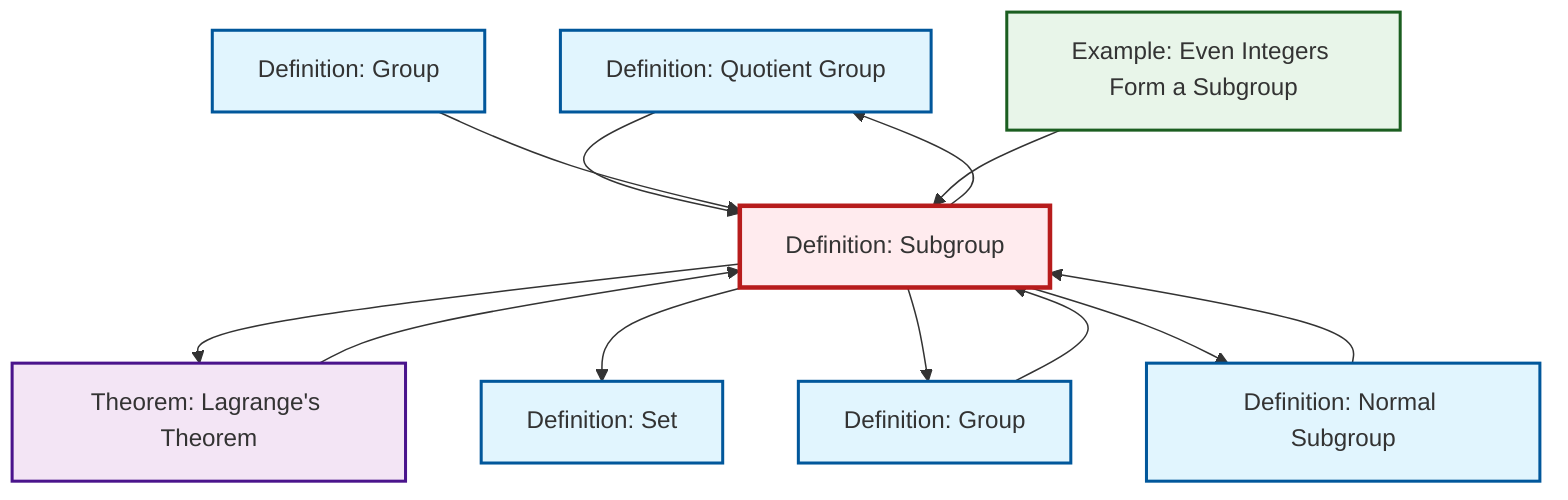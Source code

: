 graph TD
    classDef definition fill:#e1f5fe,stroke:#01579b,stroke-width:2px
    classDef theorem fill:#f3e5f5,stroke:#4a148c,stroke-width:2px
    classDef axiom fill:#fff3e0,stroke:#e65100,stroke-width:2px
    classDef example fill:#e8f5e9,stroke:#1b5e20,stroke-width:2px
    classDef current fill:#ffebee,stroke:#b71c1c,stroke-width:3px
    def-set["Definition: Set"]:::definition
    def-quotient-group["Definition: Quotient Group"]:::definition
    def-normal-subgroup["Definition: Normal Subgroup"]:::definition
    thm-lagrange["Theorem: Lagrange's Theorem"]:::theorem
    ex-even-integers-subgroup["Example: Even Integers Form a Subgroup"]:::example
    def-subgroup["Definition: Subgroup"]:::definition
    def-group["Definition: Group"]:::definition
    def-group-example["Definition: Group"]:::definition
    def-quotient-group --> def-subgroup
    def-subgroup --> thm-lagrange
    def-subgroup --> def-set
    def-subgroup --> def-group
    def-group --> def-subgroup
    def-subgroup --> def-quotient-group
    def-normal-subgroup --> def-subgroup
    def-group-example --> def-subgroup
    def-subgroup --> def-normal-subgroup
    thm-lagrange --> def-subgroup
    ex-even-integers-subgroup --> def-subgroup
    class def-subgroup current